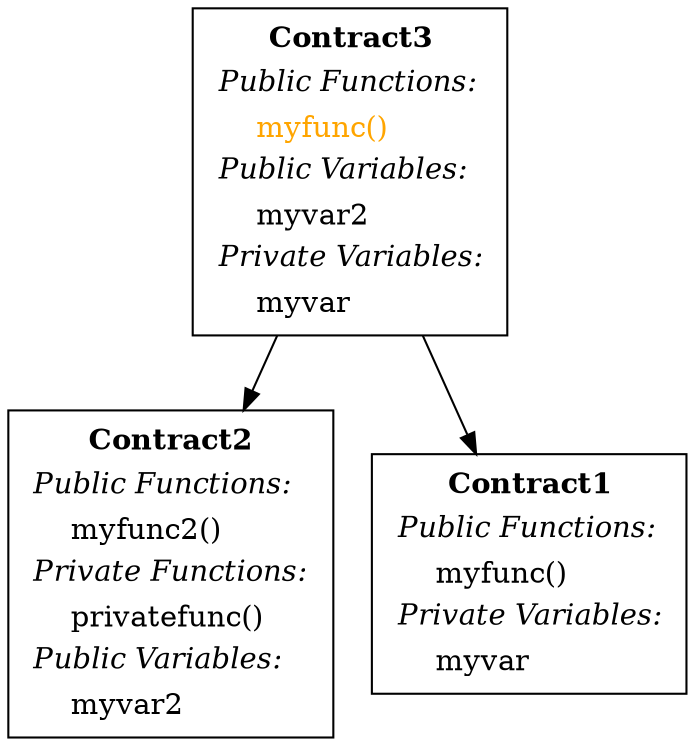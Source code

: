 digraph{
Contract3 -> Contract2;
Contract3 -> Contract1;
Contract3[shape="box"label=< <TABLE border="0"><TR><TD align="center"><B>Contract3</B></TD></TR><TR><TD align="left"><I>Public Functions:</I></TD></TR><TR><TD align="left"><font color="#FFA500">    myfunc()</font></TD></TR><TR><TD align="left"><I>Public Variables:</I></TD></TR><TR><TD align="left">    myvar2</TD></TR><TR><TD align="left"><I>Private Variables:</I></TD></TR><TR><TD align="left">    myvar</TD></TR></TABLE> >];
Contract2[shape="box"label=< <TABLE border="0"><TR><TD align="center"><B>Contract2</B></TD></TR><TR><TD align="left"><I>Public Functions:</I></TD></TR><TR><TD align="left">    myfunc2()</TD></TR><TR><TD align="left"><I>Private Functions:</I></TD></TR><TR><TD align="left">    privatefunc()</TD></TR><TR><TD align="left"><I>Public Variables:</I></TD></TR><TR><TD align="left">    myvar2</TD></TR></TABLE> >];
Contract1[shape="box"label=< <TABLE border="0"><TR><TD align="center"><B>Contract1</B></TD></TR><TR><TD align="left"><I>Public Functions:</I></TD></TR><TR><TD align="left">    myfunc()</TD></TR><TR><TD align="left"><I>Private Variables:</I></TD></TR><TR><TD align="left">    myvar</TD></TR></TABLE> >];
}
